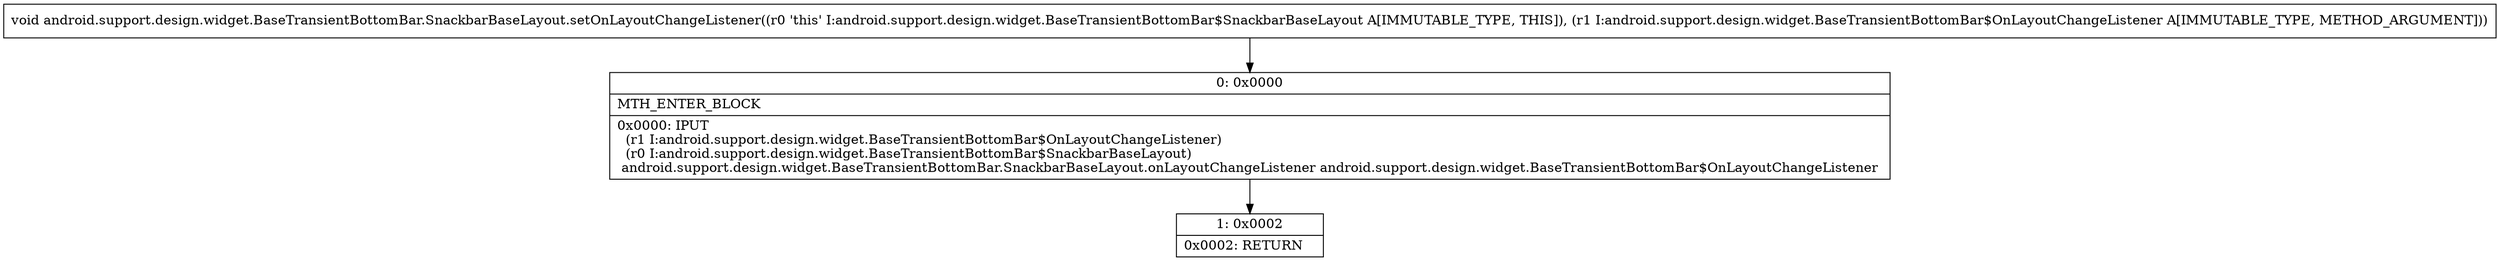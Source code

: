 digraph "CFG forandroid.support.design.widget.BaseTransientBottomBar.SnackbarBaseLayout.setOnLayoutChangeListener(Landroid\/support\/design\/widget\/BaseTransientBottomBar$OnLayoutChangeListener;)V" {
Node_0 [shape=record,label="{0\:\ 0x0000|MTH_ENTER_BLOCK\l|0x0000: IPUT  \l  (r1 I:android.support.design.widget.BaseTransientBottomBar$OnLayoutChangeListener)\l  (r0 I:android.support.design.widget.BaseTransientBottomBar$SnackbarBaseLayout)\l android.support.design.widget.BaseTransientBottomBar.SnackbarBaseLayout.onLayoutChangeListener android.support.design.widget.BaseTransientBottomBar$OnLayoutChangeListener \l}"];
Node_1 [shape=record,label="{1\:\ 0x0002|0x0002: RETURN   \l}"];
MethodNode[shape=record,label="{void android.support.design.widget.BaseTransientBottomBar.SnackbarBaseLayout.setOnLayoutChangeListener((r0 'this' I:android.support.design.widget.BaseTransientBottomBar$SnackbarBaseLayout A[IMMUTABLE_TYPE, THIS]), (r1 I:android.support.design.widget.BaseTransientBottomBar$OnLayoutChangeListener A[IMMUTABLE_TYPE, METHOD_ARGUMENT])) }"];
MethodNode -> Node_0;
Node_0 -> Node_1;
}

